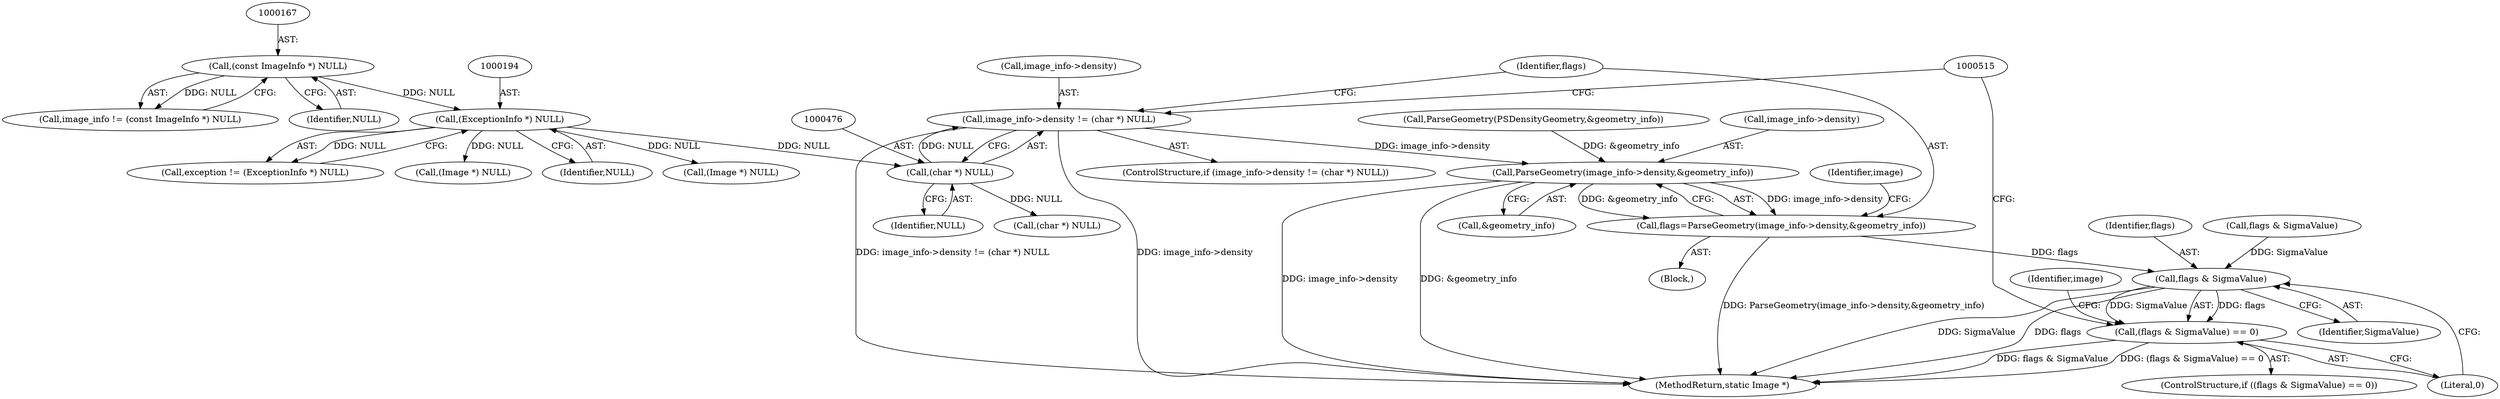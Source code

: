 digraph "0_ImageMagick6_7d11230060fa9c8f67e53c85224daf6648805c7b@pointer" {
"1000471" [label="(Call,image_info->density != (char *) NULL)"];
"1000475" [label="(Call,(char *) NULL)"];
"1000193" [label="(Call,(ExceptionInfo *) NULL)"];
"1000166" [label="(Call,(const ImageInfo *) NULL)"];
"1000481" [label="(Call,ParseGeometry(image_info->density,&geometry_info))"];
"1000479" [label="(Call,flags=ParseGeometry(image_info->density,&geometry_info))"];
"1000503" [label="(Call,flags & SigmaValue)"];
"1000502" [label="(Call,(flags & SigmaValue) == 0)"];
"1000164" [label="(Call,image_info != (const ImageInfo *) NULL)"];
"1000506" [label="(Literal,0)"];
"1000479" [label="(Call,flags=ParseGeometry(image_info->density,&geometry_info))"];
"1000471" [label="(Call,image_info->density != (char *) NULL)"];
"1000502" [label="(Call,(flags & SigmaValue) == 0)"];
"1000439" [label="(Call,ParseGeometry(PSDensityGeometry,&geometry_info))"];
"1000470" [label="(ControlStructure,if (image_info->density != (char *) NULL))"];
"1000191" [label="(Call,exception != (ExceptionInfo *) NULL)"];
"1000223" [label="(Call,(Image *) NULL)"];
"1000478" [label="(Block,)"];
"1000485" [label="(Call,&geometry_info)"];
"1000503" [label="(Call,flags & SigmaValue)"];
"1002409" [label="(MethodReturn,static Image *)"];
"1000480" [label="(Identifier,flags)"];
"1000489" [label="(Identifier,image)"];
"1000501" [label="(ControlStructure,if ((flags & SigmaValue) == 0))"];
"1000166" [label="(Call,(const ImageInfo *) NULL)"];
"1000504" [label="(Identifier,flags)"];
"1000472" [label="(Call,image_info->density)"];
"1000477" [label="(Identifier,NULL)"];
"1000193" [label="(Call,(ExceptionInfo *) NULL)"];
"1000509" [label="(Identifier,image)"];
"1000482" [label="(Call,image_info->density)"];
"1000475" [label="(Call,(char *) NULL)"];
"1000168" [label="(Identifier,NULL)"];
"1000481" [label="(Call,ParseGeometry(image_info->density,&geometry_info))"];
"1000195" [label="(Identifier,NULL)"];
"1000505" [label="(Identifier,SigmaValue)"];
"1000525" [label="(Call,(char *) NULL)"];
"1000459" [label="(Call,flags & SigmaValue)"];
"1000250" [label="(Call,(Image *) NULL)"];
"1000471" -> "1000470"  [label="AST: "];
"1000471" -> "1000475"  [label="CFG: "];
"1000472" -> "1000471"  [label="AST: "];
"1000475" -> "1000471"  [label="AST: "];
"1000480" -> "1000471"  [label="CFG: "];
"1000515" -> "1000471"  [label="CFG: "];
"1000471" -> "1002409"  [label="DDG: image_info->density"];
"1000471" -> "1002409"  [label="DDG: image_info->density != (char *) NULL"];
"1000475" -> "1000471"  [label="DDG: NULL"];
"1000471" -> "1000481"  [label="DDG: image_info->density"];
"1000475" -> "1000477"  [label="CFG: "];
"1000476" -> "1000475"  [label="AST: "];
"1000477" -> "1000475"  [label="AST: "];
"1000193" -> "1000475"  [label="DDG: NULL"];
"1000475" -> "1000525"  [label="DDG: NULL"];
"1000193" -> "1000191"  [label="AST: "];
"1000193" -> "1000195"  [label="CFG: "];
"1000194" -> "1000193"  [label="AST: "];
"1000195" -> "1000193"  [label="AST: "];
"1000191" -> "1000193"  [label="CFG: "];
"1000193" -> "1000191"  [label="DDG: NULL"];
"1000166" -> "1000193"  [label="DDG: NULL"];
"1000193" -> "1000223"  [label="DDG: NULL"];
"1000193" -> "1000250"  [label="DDG: NULL"];
"1000166" -> "1000164"  [label="AST: "];
"1000166" -> "1000168"  [label="CFG: "];
"1000167" -> "1000166"  [label="AST: "];
"1000168" -> "1000166"  [label="AST: "];
"1000164" -> "1000166"  [label="CFG: "];
"1000166" -> "1000164"  [label="DDG: NULL"];
"1000481" -> "1000479"  [label="AST: "];
"1000481" -> "1000485"  [label="CFG: "];
"1000482" -> "1000481"  [label="AST: "];
"1000485" -> "1000481"  [label="AST: "];
"1000479" -> "1000481"  [label="CFG: "];
"1000481" -> "1002409"  [label="DDG: &geometry_info"];
"1000481" -> "1002409"  [label="DDG: image_info->density"];
"1000481" -> "1000479"  [label="DDG: image_info->density"];
"1000481" -> "1000479"  [label="DDG: &geometry_info"];
"1000439" -> "1000481"  [label="DDG: &geometry_info"];
"1000479" -> "1000478"  [label="AST: "];
"1000480" -> "1000479"  [label="AST: "];
"1000489" -> "1000479"  [label="CFG: "];
"1000479" -> "1002409"  [label="DDG: ParseGeometry(image_info->density,&geometry_info)"];
"1000479" -> "1000503"  [label="DDG: flags"];
"1000503" -> "1000502"  [label="AST: "];
"1000503" -> "1000505"  [label="CFG: "];
"1000504" -> "1000503"  [label="AST: "];
"1000505" -> "1000503"  [label="AST: "];
"1000506" -> "1000503"  [label="CFG: "];
"1000503" -> "1002409"  [label="DDG: SigmaValue"];
"1000503" -> "1002409"  [label="DDG: flags"];
"1000503" -> "1000502"  [label="DDG: flags"];
"1000503" -> "1000502"  [label="DDG: SigmaValue"];
"1000459" -> "1000503"  [label="DDG: SigmaValue"];
"1000502" -> "1000501"  [label="AST: "];
"1000502" -> "1000506"  [label="CFG: "];
"1000506" -> "1000502"  [label="AST: "];
"1000509" -> "1000502"  [label="CFG: "];
"1000515" -> "1000502"  [label="CFG: "];
"1000502" -> "1002409"  [label="DDG: flags & SigmaValue"];
"1000502" -> "1002409"  [label="DDG: (flags & SigmaValue) == 0"];
}

